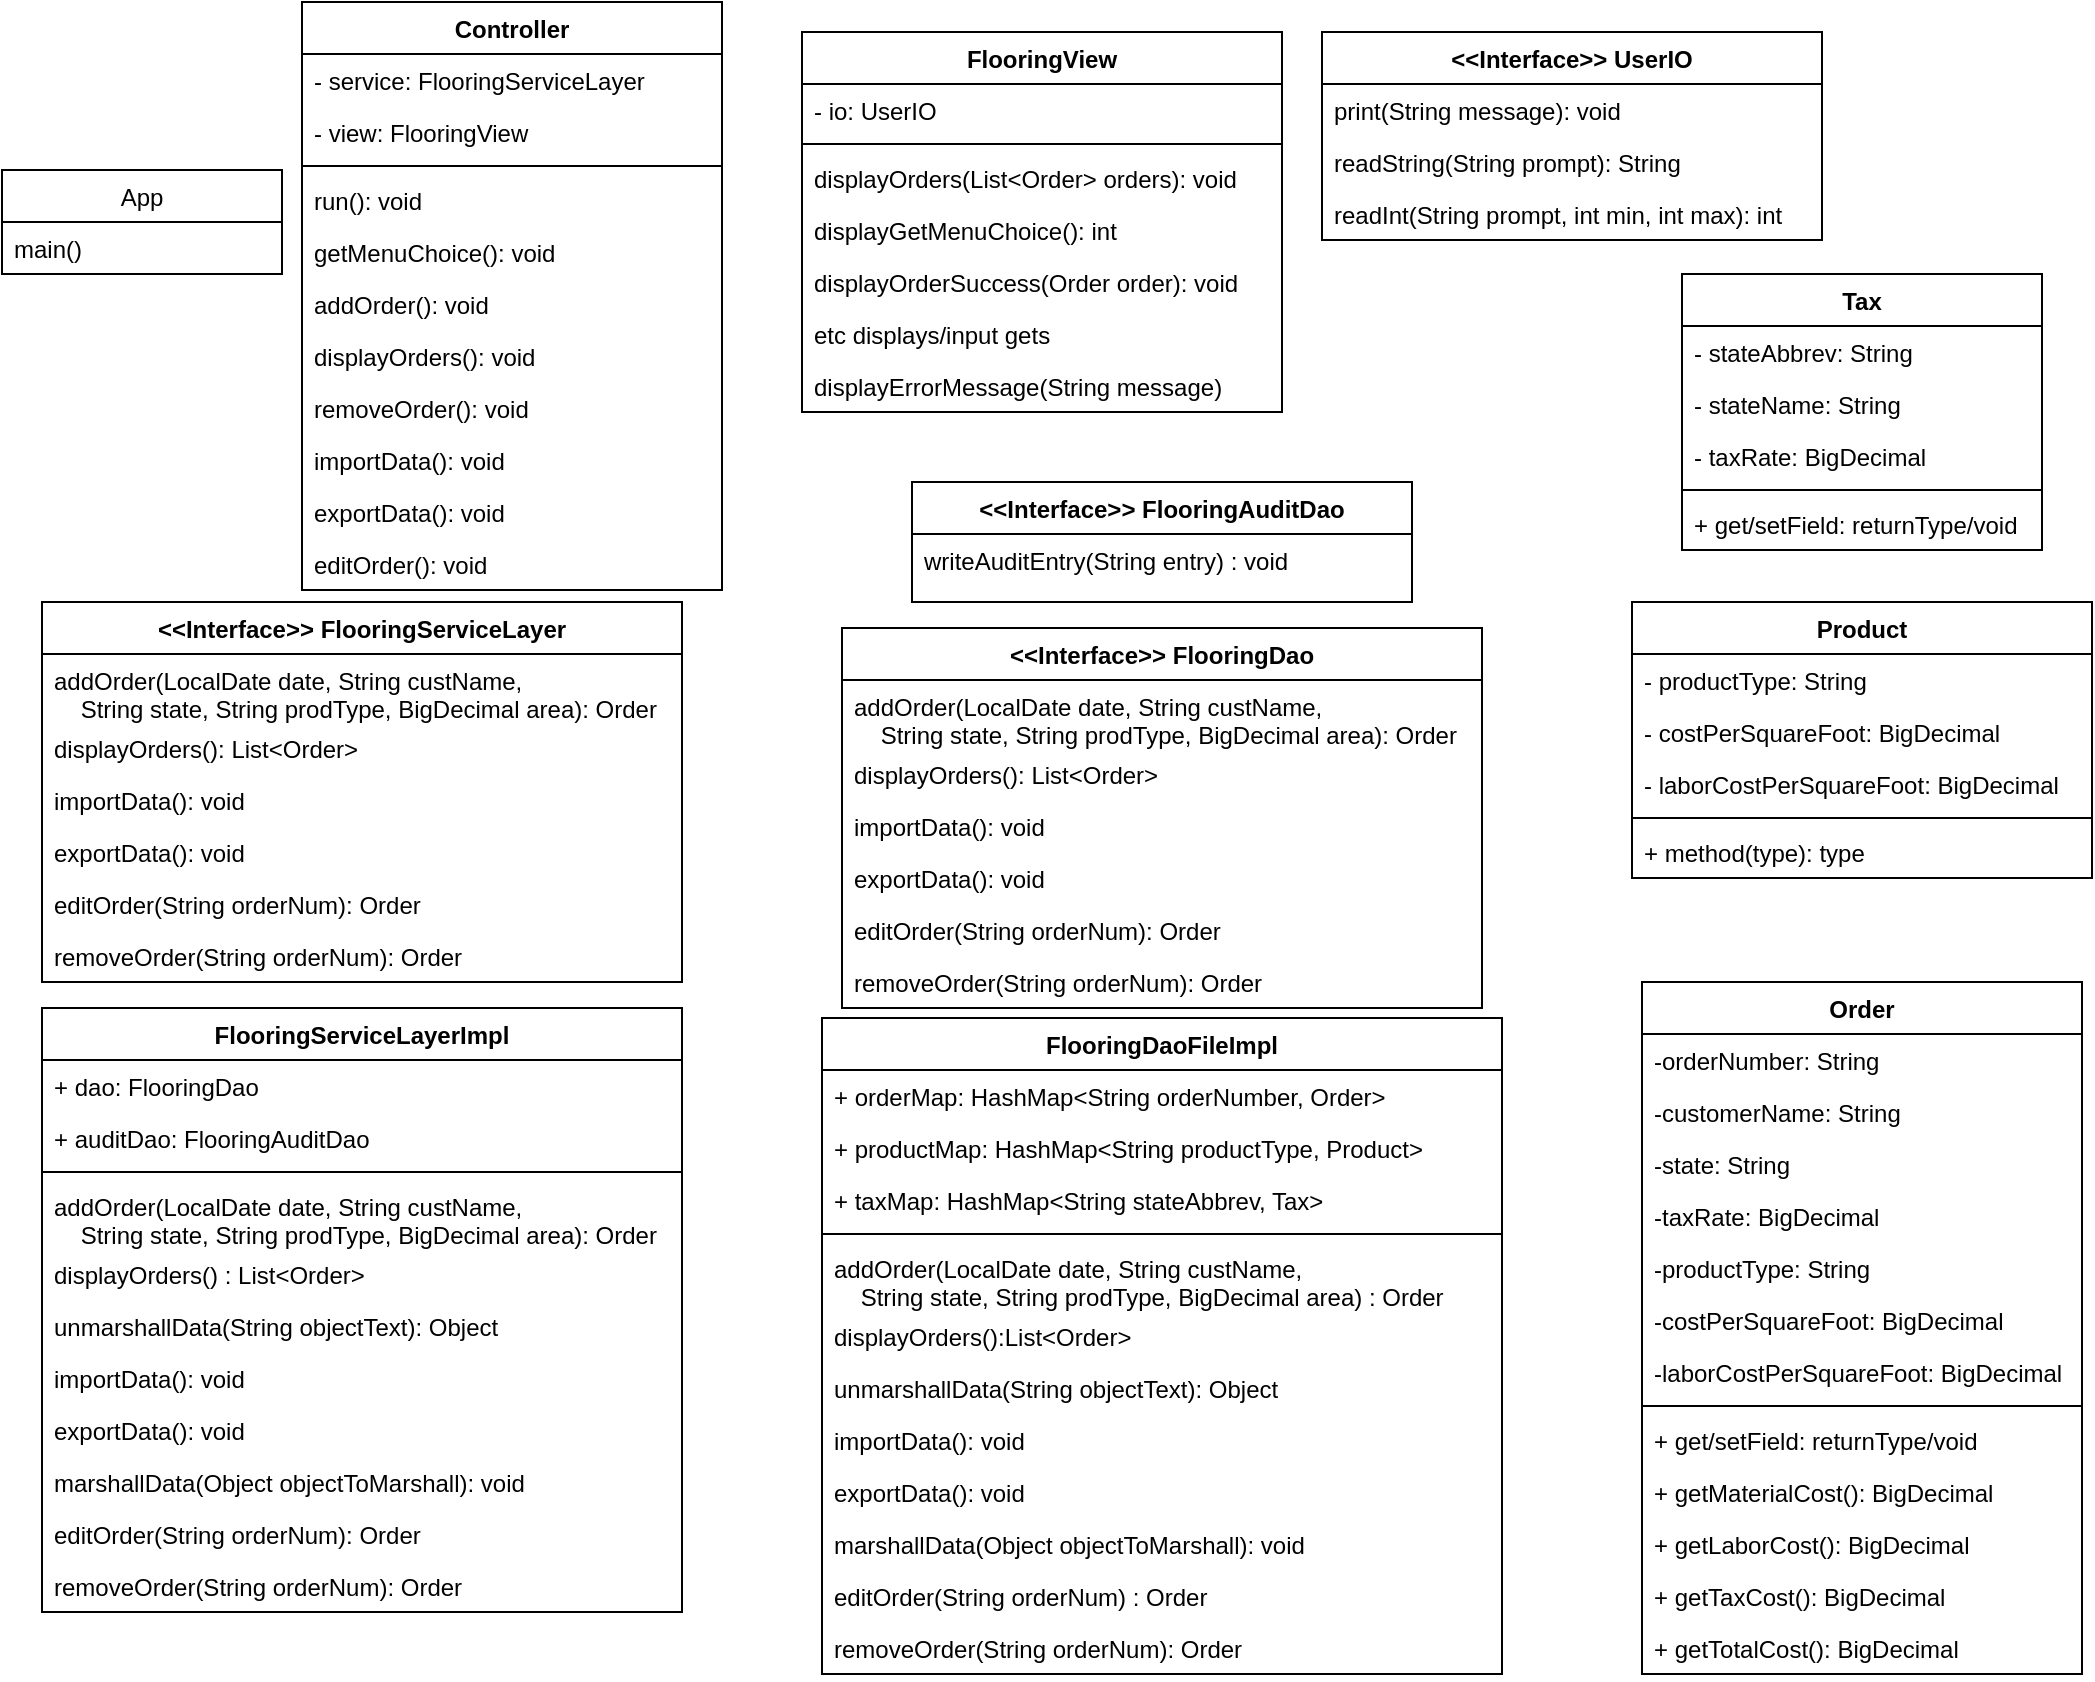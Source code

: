 <mxfile version="14.9.4" type="device"><diagram id="b5Hv6Tp3VOd_h-QTqoJR" name="Page-1"><mxGraphModel dx="2031" dy="1134" grid="1" gridSize="10" guides="1" tooltips="1" connect="1" arrows="1" fold="1" page="1" pageScale="1" pageWidth="1100" pageHeight="850" math="0" shadow="0"><root><mxCell id="0"/><mxCell id="1" parent="0"/><mxCell id="Bt6-gmP0fAcEozwa1rzv-1" value="App" style="swimlane;fontStyle=0;childLayout=stackLayout;horizontal=1;startSize=26;horizontalStack=0;resizeParent=1;resizeParentMax=0;resizeLast=0;collapsible=1;marginBottom=0;" vertex="1" parent="1"><mxGeometry y="84" width="140" height="52" as="geometry"/></mxCell><mxCell id="Bt6-gmP0fAcEozwa1rzv-2" value="main()" style="text;strokeColor=none;fillColor=none;align=left;verticalAlign=top;spacingLeft=4;spacingRight=4;overflow=hidden;rotatable=0;points=[[0,0.5],[1,0.5]];portConstraint=eastwest;" vertex="1" parent="Bt6-gmP0fAcEozwa1rzv-1"><mxGeometry y="26" width="140" height="26" as="geometry"/></mxCell><mxCell id="Bt6-gmP0fAcEozwa1rzv-3" value="&lt;&lt;Interface&gt;&gt; FlooringServiceLayer" style="swimlane;fontStyle=1;align=center;verticalAlign=top;childLayout=stackLayout;horizontal=1;startSize=26;horizontalStack=0;resizeParent=1;resizeParentMax=0;resizeLast=0;collapsible=1;marginBottom=0;strokeColor=#000000;" vertex="1" parent="1"><mxGeometry x="20" y="300" width="320" height="190" as="geometry"/></mxCell><mxCell id="Bt6-gmP0fAcEozwa1rzv-4" value="addOrder(LocalDate date, String custName,&#10;    String state, String prodType, BigDecimal area): Order " style="text;strokeColor=none;fillColor=none;align=left;verticalAlign=top;spacingLeft=4;spacingRight=4;overflow=hidden;rotatable=0;points=[[0,0.5],[1,0.5]];portConstraint=eastwest;" vertex="1" parent="Bt6-gmP0fAcEozwa1rzv-3"><mxGeometry y="26" width="320" height="34" as="geometry"/></mxCell><mxCell id="Bt6-gmP0fAcEozwa1rzv-5" value="displayOrders(): List&lt;Order&gt;" style="text;strokeColor=none;fillColor=none;align=left;verticalAlign=top;spacingLeft=4;spacingRight=4;overflow=hidden;rotatable=0;points=[[0,0.5],[1,0.5]];portConstraint=eastwest;" vertex="1" parent="Bt6-gmP0fAcEozwa1rzv-3"><mxGeometry y="60" width="320" height="26" as="geometry"/></mxCell><mxCell id="Bt6-gmP0fAcEozwa1rzv-6" value="importData(): void" style="text;strokeColor=none;fillColor=none;align=left;verticalAlign=top;spacingLeft=4;spacingRight=4;overflow=hidden;rotatable=0;points=[[0,0.5],[1,0.5]];portConstraint=eastwest;" vertex="1" parent="Bt6-gmP0fAcEozwa1rzv-3"><mxGeometry y="86" width="320" height="26" as="geometry"/></mxCell><mxCell id="Bt6-gmP0fAcEozwa1rzv-7" value="exportData(): void" style="text;strokeColor=none;fillColor=none;align=left;verticalAlign=top;spacingLeft=4;spacingRight=4;overflow=hidden;rotatable=0;points=[[0,0.5],[1,0.5]];portConstraint=eastwest;" vertex="1" parent="Bt6-gmP0fAcEozwa1rzv-3"><mxGeometry y="112" width="320" height="26" as="geometry"/></mxCell><mxCell id="Bt6-gmP0fAcEozwa1rzv-8" value="editOrder(String orderNum): Order" style="text;strokeColor=none;fillColor=none;align=left;verticalAlign=top;spacingLeft=4;spacingRight=4;overflow=hidden;rotatable=0;points=[[0,0.5],[1,0.5]];portConstraint=eastwest;" vertex="1" parent="Bt6-gmP0fAcEozwa1rzv-3"><mxGeometry y="138" width="320" height="26" as="geometry"/></mxCell><mxCell id="Bt6-gmP0fAcEozwa1rzv-9" value="removeOrder(String orderNum): Order" style="text;strokeColor=none;fillColor=none;align=left;verticalAlign=top;spacingLeft=4;spacingRight=4;overflow=hidden;rotatable=0;points=[[0,0.5],[1,0.5]];portConstraint=eastwest;" vertex="1" parent="Bt6-gmP0fAcEozwa1rzv-3"><mxGeometry y="164" width="320" height="26" as="geometry"/></mxCell><mxCell id="Bt6-gmP0fAcEozwa1rzv-10" value="FlooringView" style="swimlane;fontStyle=1;align=center;verticalAlign=top;childLayout=stackLayout;horizontal=1;startSize=26;horizontalStack=0;resizeParent=1;resizeParentMax=0;resizeLast=0;collapsible=1;marginBottom=0;strokeColor=#000000;" vertex="1" parent="1"><mxGeometry x="400" y="15" width="240" height="190" as="geometry"/></mxCell><mxCell id="Bt6-gmP0fAcEozwa1rzv-11" value="- io: UserIO" style="text;strokeColor=none;fillColor=none;align=left;verticalAlign=top;spacingLeft=4;spacingRight=4;overflow=hidden;rotatable=0;points=[[0,0.5],[1,0.5]];portConstraint=eastwest;" vertex="1" parent="Bt6-gmP0fAcEozwa1rzv-10"><mxGeometry y="26" width="240" height="26" as="geometry"/></mxCell><mxCell id="Bt6-gmP0fAcEozwa1rzv-12" value="" style="line;strokeWidth=1;fillColor=none;align=left;verticalAlign=middle;spacingTop=-1;spacingLeft=3;spacingRight=3;rotatable=0;labelPosition=right;points=[];portConstraint=eastwest;" vertex="1" parent="Bt6-gmP0fAcEozwa1rzv-10"><mxGeometry y="52" width="240" height="8" as="geometry"/></mxCell><mxCell id="Bt6-gmP0fAcEozwa1rzv-13" value="displayOrders(List&lt;Order&gt; orders): void" style="text;strokeColor=none;fillColor=none;align=left;verticalAlign=top;spacingLeft=4;spacingRight=4;overflow=hidden;rotatable=0;points=[[0,0.5],[1,0.5]];portConstraint=eastwest;" vertex="1" parent="Bt6-gmP0fAcEozwa1rzv-10"><mxGeometry y="60" width="240" height="26" as="geometry"/></mxCell><mxCell id="Bt6-gmP0fAcEozwa1rzv-14" value="displayGetMenuChoice(): int" style="text;strokeColor=none;fillColor=none;align=left;verticalAlign=top;spacingLeft=4;spacingRight=4;overflow=hidden;rotatable=0;points=[[0,0.5],[1,0.5]];portConstraint=eastwest;" vertex="1" parent="Bt6-gmP0fAcEozwa1rzv-10"><mxGeometry y="86" width="240" height="26" as="geometry"/></mxCell><mxCell id="Bt6-gmP0fAcEozwa1rzv-15" value="displayOrderSuccess(Order order): void" style="text;strokeColor=none;fillColor=none;align=left;verticalAlign=top;spacingLeft=4;spacingRight=4;overflow=hidden;rotatable=0;points=[[0,0.5],[1,0.5]];portConstraint=eastwest;" vertex="1" parent="Bt6-gmP0fAcEozwa1rzv-10"><mxGeometry y="112" width="240" height="26" as="geometry"/></mxCell><mxCell id="Bt6-gmP0fAcEozwa1rzv-16" value="etc displays/input gets" style="text;strokeColor=none;fillColor=none;align=left;verticalAlign=top;spacingLeft=4;spacingRight=4;overflow=hidden;rotatable=0;points=[[0,0.5],[1,0.5]];portConstraint=eastwest;" vertex="1" parent="Bt6-gmP0fAcEozwa1rzv-10"><mxGeometry y="138" width="240" height="26" as="geometry"/></mxCell><mxCell id="Bt6-gmP0fAcEozwa1rzv-17" value="displayErrorMessage(String message)" style="text;strokeColor=none;fillColor=none;align=left;verticalAlign=top;spacingLeft=4;spacingRight=4;overflow=hidden;rotatable=0;points=[[0,0.5],[1,0.5]];portConstraint=eastwest;" vertex="1" parent="Bt6-gmP0fAcEozwa1rzv-10"><mxGeometry y="164" width="240" height="26" as="geometry"/></mxCell><mxCell id="Bt6-gmP0fAcEozwa1rzv-18" value="&lt;&lt;Interface&gt;&gt; UserIO" style="swimlane;fontStyle=1;align=center;verticalAlign=top;childLayout=stackLayout;horizontal=1;startSize=26;horizontalStack=0;resizeParent=1;resizeParentMax=0;resizeLast=0;collapsible=1;marginBottom=0;strokeColor=#000000;" vertex="1" parent="1"><mxGeometry x="660" y="15" width="250" height="104" as="geometry"/></mxCell><mxCell id="Bt6-gmP0fAcEozwa1rzv-19" value="print(String message): void" style="text;strokeColor=none;fillColor=none;align=left;verticalAlign=top;spacingLeft=4;spacingRight=4;overflow=hidden;rotatable=0;points=[[0,0.5],[1,0.5]];portConstraint=eastwest;" vertex="1" parent="Bt6-gmP0fAcEozwa1rzv-18"><mxGeometry y="26" width="250" height="26" as="geometry"/></mxCell><mxCell id="Bt6-gmP0fAcEozwa1rzv-20" value="readString(String prompt): String" style="text;strokeColor=none;fillColor=none;align=left;verticalAlign=top;spacingLeft=4;spacingRight=4;overflow=hidden;rotatable=0;points=[[0,0.5],[1,0.5]];portConstraint=eastwest;" vertex="1" parent="Bt6-gmP0fAcEozwa1rzv-18"><mxGeometry y="52" width="250" height="26" as="geometry"/></mxCell><mxCell id="Bt6-gmP0fAcEozwa1rzv-21" value="readInt(String prompt, int min, int max): int" style="text;strokeColor=none;fillColor=none;align=left;verticalAlign=top;spacingLeft=4;spacingRight=4;overflow=hidden;rotatable=0;points=[[0,0.5],[1,0.5]];portConstraint=eastwest;" vertex="1" parent="Bt6-gmP0fAcEozwa1rzv-18"><mxGeometry y="78" width="250" height="26" as="geometry"/></mxCell><mxCell id="Bt6-gmP0fAcEozwa1rzv-22" value="&lt;&lt;Interface&gt;&gt; FlooringDao" style="swimlane;fontStyle=1;align=center;verticalAlign=top;childLayout=stackLayout;horizontal=1;startSize=26;horizontalStack=0;resizeParent=1;resizeParentMax=0;resizeLast=0;collapsible=1;marginBottom=0;strokeColor=#000000;" vertex="1" parent="1"><mxGeometry x="420" y="313" width="320" height="190" as="geometry"/></mxCell><mxCell id="Bt6-gmP0fAcEozwa1rzv-23" value="addOrder(LocalDate date, String custName,&#10;    String state, String prodType, BigDecimal area): Order " style="text;strokeColor=none;fillColor=none;align=left;verticalAlign=top;spacingLeft=4;spacingRight=4;overflow=hidden;rotatable=0;points=[[0,0.5],[1,0.5]];portConstraint=eastwest;" vertex="1" parent="Bt6-gmP0fAcEozwa1rzv-22"><mxGeometry y="26" width="320" height="34" as="geometry"/></mxCell><mxCell id="Bt6-gmP0fAcEozwa1rzv-24" value="displayOrders(): List&lt;Order&gt;" style="text;strokeColor=none;fillColor=none;align=left;verticalAlign=top;spacingLeft=4;spacingRight=4;overflow=hidden;rotatable=0;points=[[0,0.5],[1,0.5]];portConstraint=eastwest;" vertex="1" parent="Bt6-gmP0fAcEozwa1rzv-22"><mxGeometry y="60" width="320" height="26" as="geometry"/></mxCell><mxCell id="Bt6-gmP0fAcEozwa1rzv-25" value="importData(): void" style="text;strokeColor=none;fillColor=none;align=left;verticalAlign=top;spacingLeft=4;spacingRight=4;overflow=hidden;rotatable=0;points=[[0,0.5],[1,0.5]];portConstraint=eastwest;" vertex="1" parent="Bt6-gmP0fAcEozwa1rzv-22"><mxGeometry y="86" width="320" height="26" as="geometry"/></mxCell><mxCell id="Bt6-gmP0fAcEozwa1rzv-26" value="exportData(): void" style="text;strokeColor=none;fillColor=none;align=left;verticalAlign=top;spacingLeft=4;spacingRight=4;overflow=hidden;rotatable=0;points=[[0,0.5],[1,0.5]];portConstraint=eastwest;" vertex="1" parent="Bt6-gmP0fAcEozwa1rzv-22"><mxGeometry y="112" width="320" height="26" as="geometry"/></mxCell><mxCell id="Bt6-gmP0fAcEozwa1rzv-27" value="editOrder(String orderNum): Order" style="text;strokeColor=none;fillColor=none;align=left;verticalAlign=top;spacingLeft=4;spacingRight=4;overflow=hidden;rotatable=0;points=[[0,0.5],[1,0.5]];portConstraint=eastwest;" vertex="1" parent="Bt6-gmP0fAcEozwa1rzv-22"><mxGeometry y="138" width="320" height="26" as="geometry"/></mxCell><mxCell id="Bt6-gmP0fAcEozwa1rzv-28" value="removeOrder(String orderNum): Order" style="text;strokeColor=none;fillColor=none;align=left;verticalAlign=top;spacingLeft=4;spacingRight=4;overflow=hidden;rotatable=0;points=[[0,0.5],[1,0.5]];portConstraint=eastwest;" vertex="1" parent="Bt6-gmP0fAcEozwa1rzv-22"><mxGeometry y="164" width="320" height="26" as="geometry"/></mxCell><mxCell id="Bt6-gmP0fAcEozwa1rzv-29" value="FlooringDaoFileImpl" style="swimlane;fontStyle=1;align=center;verticalAlign=top;childLayout=stackLayout;horizontal=1;startSize=26;horizontalStack=0;resizeParent=1;resizeParentMax=0;resizeLast=0;collapsible=1;marginBottom=0;strokeColor=#000000;" vertex="1" parent="1"><mxGeometry x="410" y="508" width="340" height="328" as="geometry"/></mxCell><mxCell id="Bt6-gmP0fAcEozwa1rzv-30" value="+ orderMap: HashMap&lt;String orderNumber, Order&gt;" style="text;strokeColor=none;fillColor=none;align=left;verticalAlign=top;spacingLeft=4;spacingRight=4;overflow=hidden;rotatable=0;points=[[0,0.5],[1,0.5]];portConstraint=eastwest;" vertex="1" parent="Bt6-gmP0fAcEozwa1rzv-29"><mxGeometry y="26" width="340" height="26" as="geometry"/></mxCell><mxCell id="Bt6-gmP0fAcEozwa1rzv-31" value="+ productMap: HashMap&lt;String productType, Product&gt;" style="text;strokeColor=none;fillColor=none;align=left;verticalAlign=top;spacingLeft=4;spacingRight=4;overflow=hidden;rotatable=0;points=[[0,0.5],[1,0.5]];portConstraint=eastwest;" vertex="1" parent="Bt6-gmP0fAcEozwa1rzv-29"><mxGeometry y="52" width="340" height="26" as="geometry"/></mxCell><mxCell id="Bt6-gmP0fAcEozwa1rzv-32" value="+ taxMap: HashMap&lt;String stateAbbrev, Tax&gt;" style="text;strokeColor=none;fillColor=none;align=left;verticalAlign=top;spacingLeft=4;spacingRight=4;overflow=hidden;rotatable=0;points=[[0,0.5],[1,0.5]];portConstraint=eastwest;" vertex="1" parent="Bt6-gmP0fAcEozwa1rzv-29"><mxGeometry y="78" width="340" height="26" as="geometry"/></mxCell><mxCell id="Bt6-gmP0fAcEozwa1rzv-33" value="" style="line;strokeWidth=1;fillColor=none;align=left;verticalAlign=middle;spacingTop=-1;spacingLeft=3;spacingRight=3;rotatable=0;labelPosition=right;points=[];portConstraint=eastwest;" vertex="1" parent="Bt6-gmP0fAcEozwa1rzv-29"><mxGeometry y="104" width="340" height="8" as="geometry"/></mxCell><mxCell id="Bt6-gmP0fAcEozwa1rzv-34" value="addOrder(LocalDate date, String custName,&#10;    String state, String prodType, BigDecimal area) : Order" style="text;strokeColor=none;fillColor=none;align=left;verticalAlign=top;spacingLeft=4;spacingRight=4;overflow=hidden;rotatable=0;points=[[0,0.5],[1,0.5]];portConstraint=eastwest;" vertex="1" parent="Bt6-gmP0fAcEozwa1rzv-29"><mxGeometry y="112" width="340" height="34" as="geometry"/></mxCell><mxCell id="Bt6-gmP0fAcEozwa1rzv-35" value="displayOrders():List&lt;Order&gt;" style="text;strokeColor=none;fillColor=none;align=left;verticalAlign=top;spacingLeft=4;spacingRight=4;overflow=hidden;rotatable=0;points=[[0,0.5],[1,0.5]];portConstraint=eastwest;" vertex="1" parent="Bt6-gmP0fAcEozwa1rzv-29"><mxGeometry y="146" width="340" height="26" as="geometry"/></mxCell><mxCell id="Bt6-gmP0fAcEozwa1rzv-36" value="unmarshallData(String objectText): Object" style="text;strokeColor=none;fillColor=none;align=left;verticalAlign=top;spacingLeft=4;spacingRight=4;overflow=hidden;rotatable=0;points=[[0,0.5],[1,0.5]];portConstraint=eastwest;" vertex="1" parent="Bt6-gmP0fAcEozwa1rzv-29"><mxGeometry y="172" width="340" height="26" as="geometry"/></mxCell><mxCell id="Bt6-gmP0fAcEozwa1rzv-37" value="importData(): void" style="text;strokeColor=none;fillColor=none;align=left;verticalAlign=top;spacingLeft=4;spacingRight=4;overflow=hidden;rotatable=0;points=[[0,0.5],[1,0.5]];portConstraint=eastwest;" vertex="1" parent="Bt6-gmP0fAcEozwa1rzv-29"><mxGeometry y="198" width="340" height="26" as="geometry"/></mxCell><mxCell id="Bt6-gmP0fAcEozwa1rzv-38" value="exportData(): void" style="text;strokeColor=none;fillColor=none;align=left;verticalAlign=top;spacingLeft=4;spacingRight=4;overflow=hidden;rotatable=0;points=[[0,0.5],[1,0.5]];portConstraint=eastwest;" vertex="1" parent="Bt6-gmP0fAcEozwa1rzv-29"><mxGeometry y="224" width="340" height="26" as="geometry"/></mxCell><mxCell id="Bt6-gmP0fAcEozwa1rzv-39" value="marshallData(Object objectToMarshall): void" style="text;strokeColor=none;fillColor=none;align=left;verticalAlign=top;spacingLeft=4;spacingRight=4;overflow=hidden;rotatable=0;points=[[0,0.5],[1,0.5]];portConstraint=eastwest;" vertex="1" parent="Bt6-gmP0fAcEozwa1rzv-29"><mxGeometry y="250" width="340" height="26" as="geometry"/></mxCell><mxCell id="Bt6-gmP0fAcEozwa1rzv-40" value="editOrder(String orderNum) : Order" style="text;strokeColor=none;fillColor=none;align=left;verticalAlign=top;spacingLeft=4;spacingRight=4;overflow=hidden;rotatable=0;points=[[0,0.5],[1,0.5]];portConstraint=eastwest;" vertex="1" parent="Bt6-gmP0fAcEozwa1rzv-29"><mxGeometry y="276" width="340" height="26" as="geometry"/></mxCell><mxCell id="Bt6-gmP0fAcEozwa1rzv-41" value="removeOrder(String orderNum): Order" style="text;strokeColor=none;fillColor=none;align=left;verticalAlign=top;spacingLeft=4;spacingRight=4;overflow=hidden;rotatable=0;points=[[0,0.5],[1,0.5]];portConstraint=eastwest;" vertex="1" parent="Bt6-gmP0fAcEozwa1rzv-29"><mxGeometry y="302" width="340" height="26" as="geometry"/></mxCell><mxCell id="Bt6-gmP0fAcEozwa1rzv-42" value="FlooringServiceLayerImpl" style="swimlane;fontStyle=1;align=center;verticalAlign=top;childLayout=stackLayout;horizontal=1;startSize=26;horizontalStack=0;resizeParent=1;resizeParentMax=0;resizeLast=0;collapsible=1;marginBottom=0;strokeColor=#000000;" vertex="1" parent="1"><mxGeometry x="20" y="503" width="320" height="302" as="geometry"/></mxCell><mxCell id="Bt6-gmP0fAcEozwa1rzv-43" value="+ dao: FlooringDao" style="text;strokeColor=none;fillColor=none;align=left;verticalAlign=top;spacingLeft=4;spacingRight=4;overflow=hidden;rotatable=0;points=[[0,0.5],[1,0.5]];portConstraint=eastwest;" vertex="1" parent="Bt6-gmP0fAcEozwa1rzv-42"><mxGeometry y="26" width="320" height="26" as="geometry"/></mxCell><mxCell id="Bt6-gmP0fAcEozwa1rzv-44" value="+ auditDao: FlooringAuditDao" style="text;strokeColor=none;fillColor=none;align=left;verticalAlign=top;spacingLeft=4;spacingRight=4;overflow=hidden;rotatable=0;points=[[0,0.5],[1,0.5]];portConstraint=eastwest;" vertex="1" parent="Bt6-gmP0fAcEozwa1rzv-42"><mxGeometry y="52" width="320" height="26" as="geometry"/></mxCell><mxCell id="Bt6-gmP0fAcEozwa1rzv-45" value="" style="line;strokeWidth=1;fillColor=none;align=left;verticalAlign=middle;spacingTop=-1;spacingLeft=3;spacingRight=3;rotatable=0;labelPosition=right;points=[];portConstraint=eastwest;" vertex="1" parent="Bt6-gmP0fAcEozwa1rzv-42"><mxGeometry y="78" width="320" height="8" as="geometry"/></mxCell><mxCell id="Bt6-gmP0fAcEozwa1rzv-46" value="addOrder(LocalDate date, String custName,&#10;    String state, String prodType, BigDecimal area): Order" style="text;strokeColor=none;fillColor=none;align=left;verticalAlign=top;spacingLeft=4;spacingRight=4;overflow=hidden;rotatable=0;points=[[0,0.5],[1,0.5]];portConstraint=eastwest;" vertex="1" parent="Bt6-gmP0fAcEozwa1rzv-42"><mxGeometry y="86" width="320" height="34" as="geometry"/></mxCell><mxCell id="Bt6-gmP0fAcEozwa1rzv-47" value="displayOrders() : List&lt;Order&gt; " style="text;strokeColor=none;fillColor=none;align=left;verticalAlign=top;spacingLeft=4;spacingRight=4;overflow=hidden;rotatable=0;points=[[0,0.5],[1,0.5]];portConstraint=eastwest;" vertex="1" parent="Bt6-gmP0fAcEozwa1rzv-42"><mxGeometry y="120" width="320" height="26" as="geometry"/></mxCell><mxCell id="Bt6-gmP0fAcEozwa1rzv-48" value="unmarshallData(String objectText): Object " style="text;strokeColor=none;fillColor=none;align=left;verticalAlign=top;spacingLeft=4;spacingRight=4;overflow=hidden;rotatable=0;points=[[0,0.5],[1,0.5]];portConstraint=eastwest;" vertex="1" parent="Bt6-gmP0fAcEozwa1rzv-42"><mxGeometry y="146" width="320" height="26" as="geometry"/></mxCell><mxCell id="Bt6-gmP0fAcEozwa1rzv-49" value="importData(): void" style="text;strokeColor=none;fillColor=none;align=left;verticalAlign=top;spacingLeft=4;spacingRight=4;overflow=hidden;rotatable=0;points=[[0,0.5],[1,0.5]];portConstraint=eastwest;" vertex="1" parent="Bt6-gmP0fAcEozwa1rzv-42"><mxGeometry y="172" width="320" height="26" as="geometry"/></mxCell><mxCell id="Bt6-gmP0fAcEozwa1rzv-50" value="exportData(): void" style="text;strokeColor=none;fillColor=none;align=left;verticalAlign=top;spacingLeft=4;spacingRight=4;overflow=hidden;rotatable=0;points=[[0,0.5],[1,0.5]];portConstraint=eastwest;" vertex="1" parent="Bt6-gmP0fAcEozwa1rzv-42"><mxGeometry y="198" width="320" height="26" as="geometry"/></mxCell><mxCell id="Bt6-gmP0fAcEozwa1rzv-51" value="marshallData(Object objectToMarshall): void" style="text;strokeColor=none;fillColor=none;align=left;verticalAlign=top;spacingLeft=4;spacingRight=4;overflow=hidden;rotatable=0;points=[[0,0.5],[1,0.5]];portConstraint=eastwest;" vertex="1" parent="Bt6-gmP0fAcEozwa1rzv-42"><mxGeometry y="224" width="320" height="26" as="geometry"/></mxCell><mxCell id="Bt6-gmP0fAcEozwa1rzv-52" value="editOrder(String orderNum): Order" style="text;strokeColor=none;fillColor=none;align=left;verticalAlign=top;spacingLeft=4;spacingRight=4;overflow=hidden;rotatable=0;points=[[0,0.5],[1,0.5]];portConstraint=eastwest;" vertex="1" parent="Bt6-gmP0fAcEozwa1rzv-42"><mxGeometry y="250" width="320" height="26" as="geometry"/></mxCell><mxCell id="Bt6-gmP0fAcEozwa1rzv-53" value="removeOrder(String orderNum): Order " style="text;strokeColor=none;fillColor=none;align=left;verticalAlign=top;spacingLeft=4;spacingRight=4;overflow=hidden;rotatable=0;points=[[0,0.5],[1,0.5]];portConstraint=eastwest;" vertex="1" parent="Bt6-gmP0fAcEozwa1rzv-42"><mxGeometry y="276" width="320" height="26" as="geometry"/></mxCell><mxCell id="Bt6-gmP0fAcEozwa1rzv-54" value="Order" style="swimlane;fontStyle=1;align=center;verticalAlign=top;childLayout=stackLayout;horizontal=1;startSize=26;horizontalStack=0;resizeParent=1;resizeParentMax=0;resizeLast=0;collapsible=1;marginBottom=0;strokeColor=#000000;" vertex="1" parent="1"><mxGeometry x="820" y="490" width="220" height="346" as="geometry"/></mxCell><mxCell id="Bt6-gmP0fAcEozwa1rzv-55" value="-orderNumber: String&#10;" style="text;strokeColor=none;fillColor=none;align=left;verticalAlign=top;spacingLeft=4;spacingRight=4;overflow=hidden;rotatable=0;points=[[0,0.5],[1,0.5]];portConstraint=eastwest;" vertex="1" parent="Bt6-gmP0fAcEozwa1rzv-54"><mxGeometry y="26" width="220" height="26" as="geometry"/></mxCell><mxCell id="Bt6-gmP0fAcEozwa1rzv-56" value="-customerName: String&#10;" style="text;strokeColor=none;fillColor=none;align=left;verticalAlign=top;spacingLeft=4;spacingRight=4;overflow=hidden;rotatable=0;points=[[0,0.5],[1,0.5]];portConstraint=eastwest;" vertex="1" parent="Bt6-gmP0fAcEozwa1rzv-54"><mxGeometry y="52" width="220" height="26" as="geometry"/></mxCell><mxCell id="Bt6-gmP0fAcEozwa1rzv-57" value="-state: String&#10;" style="text;strokeColor=none;fillColor=none;align=left;verticalAlign=top;spacingLeft=4;spacingRight=4;overflow=hidden;rotatable=0;points=[[0,0.5],[1,0.5]];portConstraint=eastwest;" vertex="1" parent="Bt6-gmP0fAcEozwa1rzv-54"><mxGeometry y="78" width="220" height="26" as="geometry"/></mxCell><mxCell id="Bt6-gmP0fAcEozwa1rzv-58" value="-taxRate: BigDecimal" style="text;strokeColor=none;fillColor=none;align=left;verticalAlign=top;spacingLeft=4;spacingRight=4;overflow=hidden;rotatable=0;points=[[0,0.5],[1,0.5]];portConstraint=eastwest;" vertex="1" parent="Bt6-gmP0fAcEozwa1rzv-54"><mxGeometry y="104" width="220" height="26" as="geometry"/></mxCell><mxCell id="Bt6-gmP0fAcEozwa1rzv-59" value="-productType: String&#10;" style="text;strokeColor=none;fillColor=none;align=left;verticalAlign=top;spacingLeft=4;spacingRight=4;overflow=hidden;rotatable=0;points=[[0,0.5],[1,0.5]];portConstraint=eastwest;" vertex="1" parent="Bt6-gmP0fAcEozwa1rzv-54"><mxGeometry y="130" width="220" height="26" as="geometry"/></mxCell><mxCell id="Bt6-gmP0fAcEozwa1rzv-60" value="-costPerSquareFoot: BigDecimal&#10;" style="text;strokeColor=none;fillColor=none;align=left;verticalAlign=top;spacingLeft=4;spacingRight=4;overflow=hidden;rotatable=0;points=[[0,0.5],[1,0.5]];portConstraint=eastwest;" vertex="1" parent="Bt6-gmP0fAcEozwa1rzv-54"><mxGeometry y="156" width="220" height="26" as="geometry"/></mxCell><mxCell id="Bt6-gmP0fAcEozwa1rzv-61" value="-laborCostPerSquareFoot: BigDecimal&#10;" style="text;strokeColor=none;fillColor=none;align=left;verticalAlign=top;spacingLeft=4;spacingRight=4;overflow=hidden;rotatable=0;points=[[0,0.5],[1,0.5]];portConstraint=eastwest;" vertex="1" parent="Bt6-gmP0fAcEozwa1rzv-54"><mxGeometry y="182" width="220" height="26" as="geometry"/></mxCell><mxCell id="Bt6-gmP0fAcEozwa1rzv-62" value="" style="line;strokeWidth=1;fillColor=none;align=left;verticalAlign=middle;spacingTop=-1;spacingLeft=3;spacingRight=3;rotatable=0;labelPosition=right;points=[];portConstraint=eastwest;" vertex="1" parent="Bt6-gmP0fAcEozwa1rzv-54"><mxGeometry y="208" width="220" height="8" as="geometry"/></mxCell><mxCell id="Bt6-gmP0fAcEozwa1rzv-63" value="+ get/setField: returnType/void" style="text;strokeColor=none;fillColor=none;align=left;verticalAlign=top;spacingLeft=4;spacingRight=4;overflow=hidden;rotatable=0;points=[[0,0.5],[1,0.5]];portConstraint=eastwest;" vertex="1" parent="Bt6-gmP0fAcEozwa1rzv-54"><mxGeometry y="216" width="220" height="26" as="geometry"/></mxCell><mxCell id="Bt6-gmP0fAcEozwa1rzv-64" value="+ getMaterialCost(): BigDecimal" style="text;strokeColor=none;fillColor=none;align=left;verticalAlign=top;spacingLeft=4;spacingRight=4;overflow=hidden;rotatable=0;points=[[0,0.5],[1,0.5]];portConstraint=eastwest;" vertex="1" parent="Bt6-gmP0fAcEozwa1rzv-54"><mxGeometry y="242" width="220" height="26" as="geometry"/></mxCell><mxCell id="Bt6-gmP0fAcEozwa1rzv-65" value="+ getLaborCost(): BigDecimal" style="text;strokeColor=none;fillColor=none;align=left;verticalAlign=top;spacingLeft=4;spacingRight=4;overflow=hidden;rotatable=0;points=[[0,0.5],[1,0.5]];portConstraint=eastwest;" vertex="1" parent="Bt6-gmP0fAcEozwa1rzv-54"><mxGeometry y="268" width="220" height="26" as="geometry"/></mxCell><mxCell id="Bt6-gmP0fAcEozwa1rzv-66" value="+ getTaxCost(): BigDecimal" style="text;strokeColor=none;fillColor=none;align=left;verticalAlign=top;spacingLeft=4;spacingRight=4;overflow=hidden;rotatable=0;points=[[0,0.5],[1,0.5]];portConstraint=eastwest;" vertex="1" parent="Bt6-gmP0fAcEozwa1rzv-54"><mxGeometry y="294" width="220" height="26" as="geometry"/></mxCell><mxCell id="Bt6-gmP0fAcEozwa1rzv-67" value="+ getTotalCost(): BigDecimal" style="text;strokeColor=none;fillColor=none;align=left;verticalAlign=top;spacingLeft=4;spacingRight=4;overflow=hidden;rotatable=0;points=[[0,0.5],[1,0.5]];portConstraint=eastwest;" vertex="1" parent="Bt6-gmP0fAcEozwa1rzv-54"><mxGeometry y="320" width="220" height="26" as="geometry"/></mxCell><mxCell id="Bt6-gmP0fAcEozwa1rzv-68" value="Product" style="swimlane;fontStyle=1;align=center;verticalAlign=top;childLayout=stackLayout;horizontal=1;startSize=26;horizontalStack=0;resizeParent=1;resizeParentMax=0;resizeLast=0;collapsible=1;marginBottom=0;strokeColor=#000000;" vertex="1" parent="1"><mxGeometry x="815" y="300" width="230" height="138" as="geometry"/></mxCell><mxCell id="Bt6-gmP0fAcEozwa1rzv-69" value="- productType: String" style="text;strokeColor=none;fillColor=none;align=left;verticalAlign=top;spacingLeft=4;spacingRight=4;overflow=hidden;rotatable=0;points=[[0,0.5],[1,0.5]];portConstraint=eastwest;" vertex="1" parent="Bt6-gmP0fAcEozwa1rzv-68"><mxGeometry y="26" width="230" height="26" as="geometry"/></mxCell><mxCell id="Bt6-gmP0fAcEozwa1rzv-70" value="- costPerSquareFoot: BigDecimal" style="text;strokeColor=none;fillColor=none;align=left;verticalAlign=top;spacingLeft=4;spacingRight=4;overflow=hidden;rotatable=0;points=[[0,0.5],[1,0.5]];portConstraint=eastwest;" vertex="1" parent="Bt6-gmP0fAcEozwa1rzv-68"><mxGeometry y="52" width="230" height="26" as="geometry"/></mxCell><mxCell id="Bt6-gmP0fAcEozwa1rzv-71" value="- laborCostPerSquareFoot: BigDecimal" style="text;strokeColor=none;fillColor=none;align=left;verticalAlign=top;spacingLeft=4;spacingRight=4;overflow=hidden;rotatable=0;points=[[0,0.5],[1,0.5]];portConstraint=eastwest;" vertex="1" parent="Bt6-gmP0fAcEozwa1rzv-68"><mxGeometry y="78" width="230" height="26" as="geometry"/></mxCell><mxCell id="Bt6-gmP0fAcEozwa1rzv-72" value="" style="line;strokeWidth=1;fillColor=none;align=left;verticalAlign=middle;spacingTop=-1;spacingLeft=3;spacingRight=3;rotatable=0;labelPosition=right;points=[];portConstraint=eastwest;" vertex="1" parent="Bt6-gmP0fAcEozwa1rzv-68"><mxGeometry y="104" width="230" height="8" as="geometry"/></mxCell><mxCell id="Bt6-gmP0fAcEozwa1rzv-73" value="+ method(type): type" style="text;strokeColor=none;fillColor=none;align=left;verticalAlign=top;spacingLeft=4;spacingRight=4;overflow=hidden;rotatable=0;points=[[0,0.5],[1,0.5]];portConstraint=eastwest;" vertex="1" parent="Bt6-gmP0fAcEozwa1rzv-68"><mxGeometry y="112" width="230" height="26" as="geometry"/></mxCell><mxCell id="Bt6-gmP0fAcEozwa1rzv-74" value="Tax" style="swimlane;fontStyle=1;align=center;verticalAlign=top;childLayout=stackLayout;horizontal=1;startSize=26;horizontalStack=0;resizeParent=1;resizeParentMax=0;resizeLast=0;collapsible=1;marginBottom=0;strokeColor=#000000;" vertex="1" parent="1"><mxGeometry x="840" y="136" width="180" height="138" as="geometry"/></mxCell><mxCell id="Bt6-gmP0fAcEozwa1rzv-75" value="- stateAbbrev: String" style="text;strokeColor=none;fillColor=none;align=left;verticalAlign=top;spacingLeft=4;spacingRight=4;overflow=hidden;rotatable=0;points=[[0,0.5],[1,0.5]];portConstraint=eastwest;" vertex="1" parent="Bt6-gmP0fAcEozwa1rzv-74"><mxGeometry y="26" width="180" height="26" as="geometry"/></mxCell><mxCell id="Bt6-gmP0fAcEozwa1rzv-76" value="- stateName: String" style="text;strokeColor=none;fillColor=none;align=left;verticalAlign=top;spacingLeft=4;spacingRight=4;overflow=hidden;rotatable=0;points=[[0,0.5],[1,0.5]];portConstraint=eastwest;" vertex="1" parent="Bt6-gmP0fAcEozwa1rzv-74"><mxGeometry y="52" width="180" height="26" as="geometry"/></mxCell><mxCell id="Bt6-gmP0fAcEozwa1rzv-77" value="- taxRate: BigDecimal" style="text;strokeColor=none;fillColor=none;align=left;verticalAlign=top;spacingLeft=4;spacingRight=4;overflow=hidden;rotatable=0;points=[[0,0.5],[1,0.5]];portConstraint=eastwest;" vertex="1" parent="Bt6-gmP0fAcEozwa1rzv-74"><mxGeometry y="78" width="180" height="26" as="geometry"/></mxCell><mxCell id="Bt6-gmP0fAcEozwa1rzv-78" value="" style="line;strokeWidth=1;fillColor=none;align=left;verticalAlign=middle;spacingTop=-1;spacingLeft=3;spacingRight=3;rotatable=0;labelPosition=right;points=[];portConstraint=eastwest;" vertex="1" parent="Bt6-gmP0fAcEozwa1rzv-74"><mxGeometry y="104" width="180" height="8" as="geometry"/></mxCell><mxCell id="Bt6-gmP0fAcEozwa1rzv-79" value="+ get/setField: returnType/void" style="text;strokeColor=none;fillColor=none;align=left;verticalAlign=top;spacingLeft=4;spacingRight=4;overflow=hidden;rotatable=0;points=[[0,0.5],[1,0.5]];portConstraint=eastwest;" vertex="1" parent="Bt6-gmP0fAcEozwa1rzv-74"><mxGeometry y="112" width="180" height="26" as="geometry"/></mxCell><mxCell id="Bt6-gmP0fAcEozwa1rzv-80" value="&lt;&lt;Interface&gt;&gt; FlooringAuditDao" style="swimlane;fontStyle=1;align=center;verticalAlign=top;childLayout=stackLayout;horizontal=1;startSize=26;horizontalStack=0;resizeParent=1;resizeParentMax=0;resizeLast=0;collapsible=1;marginBottom=0;strokeColor=#000000;" vertex="1" parent="1"><mxGeometry x="455" y="240" width="250" height="60" as="geometry"/></mxCell><mxCell id="Bt6-gmP0fAcEozwa1rzv-81" value="writeAuditEntry(String entry) : void " style="text;strokeColor=none;fillColor=none;align=left;verticalAlign=top;spacingLeft=4;spacingRight=4;overflow=hidden;rotatable=0;points=[[0,0.5],[1,0.5]];portConstraint=eastwest;" vertex="1" parent="Bt6-gmP0fAcEozwa1rzv-80"><mxGeometry y="26" width="250" height="34" as="geometry"/></mxCell><mxCell id="Bt6-gmP0fAcEozwa1rzv-82" value="Controller" style="swimlane;fontStyle=1;align=center;verticalAlign=top;childLayout=stackLayout;horizontal=1;startSize=26;horizontalStack=0;resizeParent=1;resizeParentMax=0;resizeLast=0;collapsible=1;marginBottom=0;strokeColor=#000000;" vertex="1" parent="1"><mxGeometry x="150" width="210" height="294" as="geometry"/></mxCell><mxCell id="Bt6-gmP0fAcEozwa1rzv-83" value="- service: FlooringServiceLayer" style="text;strokeColor=none;fillColor=none;align=left;verticalAlign=top;spacingLeft=4;spacingRight=4;overflow=hidden;rotatable=0;points=[[0,0.5],[1,0.5]];portConstraint=eastwest;" vertex="1" parent="Bt6-gmP0fAcEozwa1rzv-82"><mxGeometry y="26" width="210" height="26" as="geometry"/></mxCell><mxCell id="Bt6-gmP0fAcEozwa1rzv-84" value="- view: FlooringView" style="text;strokeColor=none;fillColor=none;align=left;verticalAlign=top;spacingLeft=4;spacingRight=4;overflow=hidden;rotatable=0;points=[[0,0.5],[1,0.5]];portConstraint=eastwest;" vertex="1" parent="Bt6-gmP0fAcEozwa1rzv-82"><mxGeometry y="52" width="210" height="26" as="geometry"/></mxCell><mxCell id="Bt6-gmP0fAcEozwa1rzv-85" value="" style="line;strokeWidth=1;fillColor=none;align=left;verticalAlign=middle;spacingTop=-1;spacingLeft=3;spacingRight=3;rotatable=0;labelPosition=right;points=[];portConstraint=eastwest;" vertex="1" parent="Bt6-gmP0fAcEozwa1rzv-82"><mxGeometry y="78" width="210" height="8" as="geometry"/></mxCell><mxCell id="Bt6-gmP0fAcEozwa1rzv-86" value="run(): void" style="text;strokeColor=none;fillColor=none;align=left;verticalAlign=top;spacingLeft=4;spacingRight=4;overflow=hidden;rotatable=0;points=[[0,0.5],[1,0.5]];portConstraint=eastwest;" vertex="1" parent="Bt6-gmP0fAcEozwa1rzv-82"><mxGeometry y="86" width="210" height="26" as="geometry"/></mxCell><mxCell id="Bt6-gmP0fAcEozwa1rzv-87" value="getMenuChoice(): void" style="text;strokeColor=none;fillColor=none;align=left;verticalAlign=top;spacingLeft=4;spacingRight=4;overflow=hidden;rotatable=0;points=[[0,0.5],[1,0.5]];portConstraint=eastwest;" vertex="1" parent="Bt6-gmP0fAcEozwa1rzv-82"><mxGeometry y="112" width="210" height="26" as="geometry"/></mxCell><mxCell id="Bt6-gmP0fAcEozwa1rzv-88" value="addOrder(): void&#10;" style="text;strokeColor=none;fillColor=none;align=left;verticalAlign=top;spacingLeft=4;spacingRight=4;overflow=hidden;rotatable=0;points=[[0,0.5],[1,0.5]];portConstraint=eastwest;" vertex="1" parent="Bt6-gmP0fAcEozwa1rzv-82"><mxGeometry y="138" width="210" height="26" as="geometry"/></mxCell><mxCell id="Bt6-gmP0fAcEozwa1rzv-89" value="displayOrders(): void" style="text;strokeColor=none;fillColor=none;align=left;verticalAlign=top;spacingLeft=4;spacingRight=4;overflow=hidden;rotatable=0;points=[[0,0.5],[1,0.5]];portConstraint=eastwest;" vertex="1" parent="Bt6-gmP0fAcEozwa1rzv-82"><mxGeometry y="164" width="210" height="26" as="geometry"/></mxCell><mxCell id="Bt6-gmP0fAcEozwa1rzv-90" value="removeOrder(): void" style="text;strokeColor=none;fillColor=none;align=left;verticalAlign=top;spacingLeft=4;spacingRight=4;overflow=hidden;rotatable=0;points=[[0,0.5],[1,0.5]];portConstraint=eastwest;" vertex="1" parent="Bt6-gmP0fAcEozwa1rzv-82"><mxGeometry y="190" width="210" height="26" as="geometry"/></mxCell><mxCell id="Bt6-gmP0fAcEozwa1rzv-91" value="importData(): void" style="text;strokeColor=none;fillColor=none;align=left;verticalAlign=top;spacingLeft=4;spacingRight=4;overflow=hidden;rotatable=0;points=[[0,0.5],[1,0.5]];portConstraint=eastwest;" vertex="1" parent="Bt6-gmP0fAcEozwa1rzv-82"><mxGeometry y="216" width="210" height="26" as="geometry"/></mxCell><mxCell id="Bt6-gmP0fAcEozwa1rzv-92" value="exportData(): void" style="text;strokeColor=none;fillColor=none;align=left;verticalAlign=top;spacingLeft=4;spacingRight=4;overflow=hidden;rotatable=0;points=[[0,0.5],[1,0.5]];portConstraint=eastwest;" vertex="1" parent="Bt6-gmP0fAcEozwa1rzv-82"><mxGeometry y="242" width="210" height="26" as="geometry"/></mxCell><mxCell id="Bt6-gmP0fAcEozwa1rzv-93" value="editOrder(): void&#10;" style="text;strokeColor=none;fillColor=none;align=left;verticalAlign=top;spacingLeft=4;spacingRight=4;overflow=hidden;rotatable=0;points=[[0,0.5],[1,0.5]];portConstraint=eastwest;" vertex="1" parent="Bt6-gmP0fAcEozwa1rzv-82"><mxGeometry y="268" width="210" height="26" as="geometry"/></mxCell></root></mxGraphModel></diagram></mxfile>